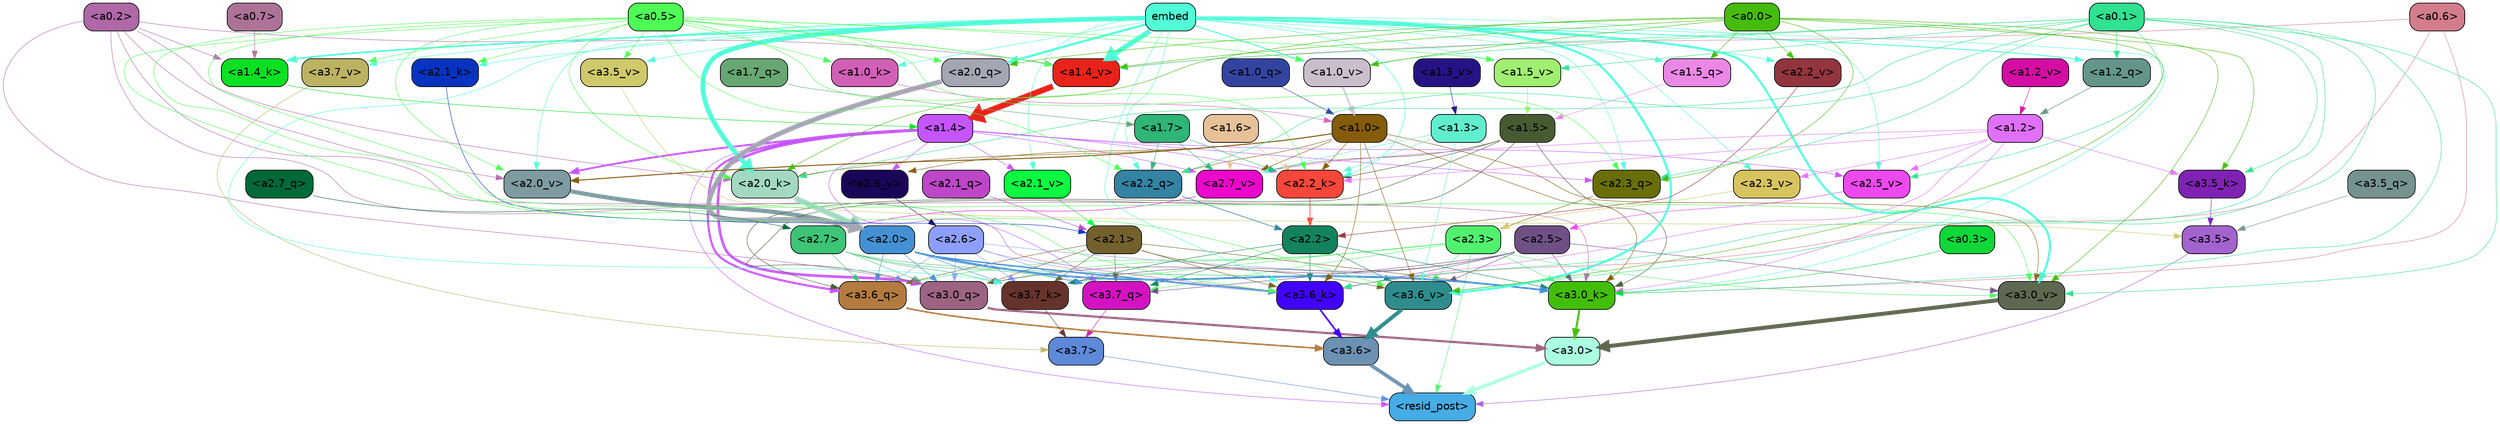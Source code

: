 strict digraph "" {
	graph [bgcolor=transparent,
		layout=dot,
		overlap=false,
		splines=true
	];
	"<a3.7>"	[color=black,
		fillcolor="#5d89d8",
		fontname=Helvetica,
		shape=box,
		style="filled, rounded"];
	"<resid_post>"	[color=black,
		fillcolor="#46ace5",
		fontname=Helvetica,
		shape=box,
		style="filled, rounded"];
	"<a3.7>" -> "<resid_post>"	[color="#5d89d8",
		penwidth=0.6];
	"<a3.6>"	[color=black,
		fillcolor="#6c91b2",
		fontname=Helvetica,
		shape=box,
		style="filled, rounded"];
	"<a3.6>" -> "<resid_post>"	[color="#6c91b2",
		penwidth=4.646730065345764];
	"<a3.5>"	[color=black,
		fillcolor="#a464d0",
		fontname=Helvetica,
		shape=box,
		style="filled, rounded"];
	"<a3.5>" -> "<resid_post>"	[color="#a464d0",
		penwidth=0.6];
	"<a3.0>"	[color=black,
		fillcolor="#aaffe0",
		fontname=Helvetica,
		shape=box,
		style="filled, rounded"];
	"<a3.0>" -> "<resid_post>"	[color="#aaffe0",
		penwidth=4.323132634162903];
	"<a2.3>"	[color=black,
		fillcolor="#51f16f",
		fontname=Helvetica,
		shape=box,
		style="filled, rounded"];
	"<a2.3>" -> "<resid_post>"	[color="#51f16f",
		penwidth=0.6];
	"<a3.7_q>"	[color=black,
		fillcolor="#d412c2",
		fontname=Helvetica,
		shape=box,
		style="filled, rounded"];
	"<a2.3>" -> "<a3.7_q>"	[color="#51f16f",
		penwidth=0.6];
	"<a3.6_q>"	[color=black,
		fillcolor="#b47b3f",
		fontname=Helvetica,
		shape=box,
		style="filled, rounded"];
	"<a2.3>" -> "<a3.6_q>"	[color="#51f16f",
		penwidth=0.6];
	"<a3.0_q>"	[color=black,
		fillcolor="#9c6482",
		fontname=Helvetica,
		shape=box,
		style="filled, rounded"];
	"<a2.3>" -> "<a3.0_q>"	[color="#51f16f",
		penwidth=0.6];
	"<a3.7_k>"	[color=black,
		fillcolor="#65332c",
		fontname=Helvetica,
		shape=box,
		style="filled, rounded"];
	"<a2.3>" -> "<a3.7_k>"	[color="#51f16f",
		penwidth=0.6];
	"<a3.0_k>"	[color=black,
		fillcolor="#42be09",
		fontname=Helvetica,
		shape=box,
		style="filled, rounded"];
	"<a2.3>" -> "<a3.0_k>"	[color="#51f16f",
		penwidth=0.6];
	"<a3.6_v>"	[color=black,
		fillcolor="#2f8c8d",
		fontname=Helvetica,
		shape=box,
		style="filled, rounded"];
	"<a2.3>" -> "<a3.6_v>"	[color="#51f16f",
		penwidth=0.6];
	"<a3.0_v>"	[color=black,
		fillcolor="#5e6750",
		fontname=Helvetica,
		shape=box,
		style="filled, rounded"];
	"<a2.3>" -> "<a3.0_v>"	[color="#51f16f",
		penwidth=0.6];
	"<a1.4>"	[color=black,
		fillcolor="#c555fe",
		fontname=Helvetica,
		shape=box,
		style="filled, rounded"];
	"<a1.4>" -> "<resid_post>"	[color="#c555fe",
		penwidth=0.6];
	"<a1.4>" -> "<a3.7_q>"	[color="#c555fe",
		penwidth=0.6];
	"<a1.4>" -> "<a3.6_q>"	[color="#c555fe",
		penwidth=2.700703263282776];
	"<a1.4>" -> "<a3.0_q>"	[color="#c555fe",
		penwidth=3.34255850315094];
	"<a2.3_q>"	[color=black,
		fillcolor="#6a6e0a",
		fontname=Helvetica,
		shape=box,
		style="filled, rounded"];
	"<a1.4>" -> "<a2.3_q>"	[color="#c555fe",
		penwidth=0.6];
	"<a2.2_k>"	[color=black,
		fillcolor="#f8473a",
		fontname=Helvetica,
		shape=box,
		style="filled, rounded"];
	"<a1.4>" -> "<a2.2_k>"	[color="#c555fe",
		penwidth=0.6];
	"<a2.7_v>"	[color=black,
		fillcolor="#eb07cb",
		fontname=Helvetica,
		shape=box,
		style="filled, rounded"];
	"<a1.4>" -> "<a2.7_v>"	[color="#c555fe",
		penwidth=0.6];
	"<a2.6_v>"	[color=black,
		fillcolor="#1a0658",
		fontname=Helvetica,
		shape=box,
		style="filled, rounded"];
	"<a1.4>" -> "<a2.6_v>"	[color="#c555fe",
		penwidth=0.6];
	"<a2.5_v>"	[color=black,
		fillcolor="#ec49ef",
		fontname=Helvetica,
		shape=box,
		style="filled, rounded"];
	"<a1.4>" -> "<a2.5_v>"	[color="#c555fe",
		penwidth=0.6];
	"<a2.1_v>"	[color=black,
		fillcolor="#08fb41",
		fontname=Helvetica,
		shape=box,
		style="filled, rounded"];
	"<a1.4>" -> "<a2.1_v>"	[color="#c555fe",
		penwidth=0.6];
	"<a2.0_v>"	[color=black,
		fillcolor="#7d9ba1",
		fontname=Helvetica,
		shape=box,
		style="filled, rounded"];
	"<a1.4>" -> "<a2.0_v>"	[color="#c555fe",
		penwidth=2.387977123260498];
	"<a3.7_q>" -> "<a3.7>"	[color="#d412c2",
		penwidth=0.6];
	"<a3.6_q>" -> "<a3.6>"	[color="#b47b3f",
		penwidth=2.03758105635643];
	"<a3.5_q>"	[color=black,
		fillcolor="#759290",
		fontname=Helvetica,
		shape=box,
		style="filled, rounded"];
	"<a3.5_q>" -> "<a3.5>"	[color="#759290",
		penwidth=0.6];
	"<a3.0_q>" -> "<a3.0>"	[color="#9c6482",
		penwidth=2.8638100624084473];
	"<a3.7_k>" -> "<a3.7>"	[color="#65332c",
		penwidth=0.6];
	"<a3.6_k>"	[color=black,
		fillcolor="#4003fe",
		fontname=Helvetica,
		shape=box,
		style="filled, rounded"];
	"<a3.6_k>" -> "<a3.6>"	[color="#4003fe",
		penwidth=2.174198240041733];
	"<a3.5_k>"	[color=black,
		fillcolor="#7f22b4",
		fontname=Helvetica,
		shape=box,
		style="filled, rounded"];
	"<a3.5_k>" -> "<a3.5>"	[color="#7f22b4",
		penwidth=0.6];
	"<a3.0_k>" -> "<a3.0>"	[color="#42be09",
		penwidth=2.6274144649505615];
	"<a3.7_v>"	[color=black,
		fillcolor="#bcb362",
		fontname=Helvetica,
		shape=box,
		style="filled, rounded"];
	"<a3.7_v>" -> "<a3.7>"	[color="#bcb362",
		penwidth=0.6];
	"<a3.6_v>" -> "<a3.6>"	[color="#2f8c8d",
		penwidth=5.002329230308533];
	"<a3.5_v>"	[color=black,
		fillcolor="#cfc96a",
		fontname=Helvetica,
		shape=box,
		style="filled, rounded"];
	"<a3.5_v>" -> "<a3.5>"	[color="#cfc96a",
		penwidth=0.6];
	"<a3.0_v>" -> "<a3.0>"	[color="#5e6750",
		penwidth=5.188832879066467];
	"<a2.7>"	[color=black,
		fillcolor="#3ec476",
		fontname=Helvetica,
		shape=box,
		style="filled, rounded"];
	"<a2.7>" -> "<a3.7_q>"	[color="#3ec476",
		penwidth=0.6];
	"<a2.7>" -> "<a3.6_q>"	[color="#3ec476",
		penwidth=0.6];
	"<a2.7>" -> "<a3.0_q>"	[color="#3ec476",
		penwidth=0.6];
	"<a2.7>" -> "<a3.7_k>"	[color="#3ec476",
		penwidth=0.6];
	"<a2.7>" -> "<a3.0_k>"	[color="#3ec476",
		penwidth=0.6];
	"<a2.6>"	[color=black,
		fillcolor="#8e9ff9",
		fontname=Helvetica,
		shape=box,
		style="filled, rounded"];
	"<a2.6>" -> "<a3.7_q>"	[color="#8e9ff9",
		penwidth=0.6];
	"<a2.6>" -> "<a3.6_q>"	[color="#8e9ff9",
		penwidth=0.6];
	"<a2.6>" -> "<a3.0_q>"	[color="#8e9ff9",
		penwidth=0.6];
	"<a2.6>" -> "<a3.7_k>"	[color="#8e9ff9",
		penwidth=0.6];
	"<a2.6>" -> "<a3.6_k>"	[color="#8e9ff9",
		penwidth=0.6];
	"<a2.6>" -> "<a3.0_k>"	[color="#8e9ff9",
		penwidth=0.6];
	"<a2.5>"	[color=black,
		fillcolor="#6e5085",
		fontname=Helvetica,
		shape=box,
		style="filled, rounded"];
	"<a2.5>" -> "<a3.7_q>"	[color="#6e5085",
		penwidth=0.6];
	"<a2.5>" -> "<a3.0_q>"	[color="#6e5085",
		penwidth=0.6];
	"<a2.5>" -> "<a3.7_k>"	[color="#6e5085",
		penwidth=0.6];
	"<a2.5>" -> "<a3.6_k>"	[color="#6e5085",
		penwidth=0.6];
	"<a2.5>" -> "<a3.0_k>"	[color="#6e5085",
		penwidth=0.6];
	"<a2.5>" -> "<a3.6_v>"	[color="#6e5085",
		penwidth=0.6];
	"<a2.5>" -> "<a3.0_v>"	[color="#6e5085",
		penwidth=0.6];
	"<a2.2>"	[color=black,
		fillcolor="#13835d",
		fontname=Helvetica,
		shape=box,
		style="filled, rounded"];
	"<a2.2>" -> "<a3.7_q>"	[color="#13835d",
		penwidth=0.6];
	"<a2.2>" -> "<a3.7_k>"	[color="#13835d",
		penwidth=0.6];
	"<a2.2>" -> "<a3.6_k>"	[color="#13835d",
		penwidth=0.6];
	"<a2.2>" -> "<a3.0_k>"	[color="#13835d",
		penwidth=0.6];
	"<a2.2>" -> "<a3.6_v>"	[color="#13835d",
		penwidth=0.6];
	"<a2.1>"	[color=black,
		fillcolor="#73612d",
		fontname=Helvetica,
		shape=box,
		style="filled, rounded"];
	"<a2.1>" -> "<a3.7_q>"	[color="#73612d",
		penwidth=0.6];
	"<a2.1>" -> "<a3.6_q>"	[color="#73612d",
		penwidth=0.6];
	"<a2.1>" -> "<a3.0_q>"	[color="#73612d",
		penwidth=0.6];
	"<a2.1>" -> "<a3.7_k>"	[color="#73612d",
		penwidth=0.6];
	"<a2.1>" -> "<a3.6_k>"	[color="#73612d",
		penwidth=0.6];
	"<a2.1>" -> "<a3.0_k>"	[color="#73612d",
		penwidth=0.6];
	"<a2.1>" -> "<a3.6_v>"	[color="#73612d",
		penwidth=0.6];
	"<a2.0>"	[color=black,
		fillcolor="#4391d4",
		fontname=Helvetica,
		shape=box,
		style="filled, rounded"];
	"<a2.0>" -> "<a3.7_q>"	[color="#4391d4",
		penwidth=0.6];
	"<a2.0>" -> "<a3.6_q>"	[color="#4391d4",
		penwidth=0.6];
	"<a2.0>" -> "<a3.0_q>"	[color="#4391d4",
		penwidth=0.6];
	"<a2.0>" -> "<a3.7_k>"	[color="#4391d4",
		penwidth=0.6];
	"<a2.0>" -> "<a3.6_k>"	[color="#4391d4",
		penwidth=1.6454488784074783];
	"<a2.0>" -> "<a3.0_k>"	[color="#4391d4",
		penwidth=2.2218968719244003];
	"<a1.5>"	[color=black,
		fillcolor="#475b33",
		fontname=Helvetica,
		shape=box,
		style="filled, rounded"];
	"<a1.5>" -> "<a3.6_q>"	[color="#475b33",
		penwidth=0.6];
	"<a1.5>" -> "<a3.0_q>"	[color="#475b33",
		penwidth=0.6];
	"<a1.5>" -> "<a3.0_k>"	[color="#475b33",
		penwidth=0.6];
	"<a1.5>" -> "<a2.2_k>"	[color="#475b33",
		penwidth=0.6];
	"<a1.5>" -> "<a2.7_v>"	[color="#475b33",
		penwidth=0.6];
	"<a0.2>"	[color=black,
		fillcolor="#af68a8",
		fontname=Helvetica,
		shape=box,
		style="filled, rounded"];
	"<a0.2>" -> "<a3.0_q>"	[color="#af68a8",
		penwidth=0.6];
	"<a0.2>" -> "<a3.6_k>"	[color="#af68a8",
		penwidth=0.6];
	"<a0.2>" -> "<a3.0_k>"	[color="#af68a8",
		penwidth=0.6];
	"<a2.0_k>"	[color=black,
		fillcolor="#a3d9c2",
		fontname=Helvetica,
		shape=box,
		style="filled, rounded"];
	"<a0.2>" -> "<a2.0_k>"	[color="#af68a8",
		penwidth=0.6];
	"<a0.2>" -> "<a2.0_v>"	[color="#af68a8",
		penwidth=0.6];
	"<a1.4_k>"	[color=black,
		fillcolor="#0ae123",
		fontname=Helvetica,
		shape=box,
		style="filled, rounded"];
	"<a0.2>" -> "<a1.4_k>"	[color="#af68a8",
		penwidth=0.6];
	"<a1.4_v>"	[color=black,
		fillcolor="#ea231a",
		fontname=Helvetica,
		shape=box,
		style="filled, rounded"];
	"<a0.2>" -> "<a1.4_v>"	[color="#af68a8",
		penwidth=0.6];
	embed	[color=black,
		fillcolor="#51fcd7",
		fontname=Helvetica,
		shape=box,
		style="filled, rounded"];
	embed -> "<a3.7_k>"	[color="#51fcd7",
		penwidth=0.6];
	embed -> "<a3.6_k>"	[color="#51fcd7",
		penwidth=0.6];
	embed -> "<a3.0_k>"	[color="#51fcd7",
		penwidth=0.6];
	embed -> "<a3.7_v>"	[color="#51fcd7",
		penwidth=0.6];
	embed -> "<a3.6_v>"	[color="#51fcd7",
		penwidth=2.8301228284835815];
	embed -> "<a3.5_v>"	[color="#51fcd7",
		penwidth=0.6];
	embed -> "<a3.0_v>"	[color="#51fcd7",
		penwidth=2.7660785913467407];
	embed -> "<a2.3_q>"	[color="#51fcd7",
		penwidth=0.6];
	"<a2.2_q>"	[color=black,
		fillcolor="#3583a3",
		fontname=Helvetica,
		shape=box,
		style="filled, rounded"];
	embed -> "<a2.2_q>"	[color="#51fcd7",
		penwidth=0.6];
	"<a2.0_q>"	[color=black,
		fillcolor="#a4a6b3",
		fontname=Helvetica,
		shape=box,
		style="filled, rounded"];
	embed -> "<a2.0_q>"	[color="#51fcd7",
		penwidth=2.918822765350342];
	embed -> "<a2.2_k>"	[color="#51fcd7",
		penwidth=0.7099294662475586];
	"<a2.1_k>"	[color=black,
		fillcolor="#0733c0",
		fontname=Helvetica,
		shape=box,
		style="filled, rounded"];
	embed -> "<a2.1_k>"	[color="#51fcd7",
		penwidth=0.6];
	embed -> "<a2.0_k>"	[color="#51fcd7",
		penwidth=6.075345039367676];
	embed -> "<a2.5_v>"	[color="#51fcd7",
		penwidth=0.6];
	"<a2.3_v>"	[color=black,
		fillcolor="#d7c460",
		fontname=Helvetica,
		shape=box,
		style="filled, rounded"];
	embed -> "<a2.3_v>"	[color="#51fcd7",
		penwidth=0.6];
	"<a2.2_v>"	[color=black,
		fillcolor="#92353e",
		fontname=Helvetica,
		shape=box,
		style="filled, rounded"];
	embed -> "<a2.2_v>"	[color="#51fcd7",
		penwidth=0.6909599304199219];
	embed -> "<a2.1_v>"	[color="#51fcd7",
		penwidth=0.6];
	embed -> "<a2.0_v>"	[color="#51fcd7",
		penwidth=0.6];
	"<a1.5_q>"	[color=black,
		fillcolor="#eb88e6",
		fontname=Helvetica,
		shape=box,
		style="filled, rounded"];
	embed -> "<a1.5_q>"	[color="#51fcd7",
		penwidth=0.6];
	"<a1.2_q>"	[color=black,
		fillcolor="#64958a",
		fontname=Helvetica,
		shape=box,
		style="filled, rounded"];
	embed -> "<a1.2_q>"	[color="#51fcd7",
		penwidth=1.1075286865234375];
	embed -> "<a1.4_k>"	[color="#51fcd7",
		penwidth=2.043105125427246];
	"<a1.0_k>"	[color=black,
		fillcolor="#d260b6",
		fontname=Helvetica,
		shape=box,
		style="filled, rounded"];
	embed -> "<a1.0_k>"	[color="#51fcd7",
		penwidth=0.6];
	"<a1.5_v>"	[color=black,
		fillcolor="#a1ef71",
		fontname=Helvetica,
		shape=box,
		style="filled, rounded"];
	embed -> "<a1.5_v>"	[color="#51fcd7",
		penwidth=0.6];
	embed -> "<a1.4_v>"	[color="#51fcd7",
		penwidth=6.46385931968689];
	"<a1.0_v>"	[color=black,
		fillcolor="#cabecd",
		fontname=Helvetica,
		shape=box,
		style="filled, rounded"];
	embed -> "<a1.0_v>"	[color="#51fcd7",
		penwidth=1.273291826248169];
	"<a1.2>"	[color=black,
		fillcolor="#e170f8",
		fontname=Helvetica,
		shape=box,
		style="filled, rounded"];
	"<a1.2>" -> "<a3.6_k>"	[color="#e170f8",
		penwidth=0.6];
	"<a1.2>" -> "<a3.5_k>"	[color="#e170f8",
		penwidth=0.6];
	"<a1.2>" -> "<a3.0_k>"	[color="#e170f8",
		penwidth=0.6];
	"<a1.2>" -> "<a2.2_k>"	[color="#e170f8",
		penwidth=0.6];
	"<a1.2>" -> "<a2.7_v>"	[color="#e170f8",
		penwidth=0.6];
	"<a1.2>" -> "<a2.5_v>"	[color="#e170f8",
		penwidth=0.6];
	"<a1.2>" -> "<a2.3_v>"	[color="#e170f8",
		penwidth=0.6];
	"<a1.0>"	[color=black,
		fillcolor="#845c0a",
		fontname=Helvetica,
		shape=box,
		style="filled, rounded"];
	"<a1.0>" -> "<a3.6_k>"	[color="#845c0a",
		penwidth=0.6];
	"<a1.0>" -> "<a3.0_k>"	[color="#845c0a",
		penwidth=0.6];
	"<a1.0>" -> "<a3.6_v>"	[color="#845c0a",
		penwidth=0.6];
	"<a1.0>" -> "<a3.0_v>"	[color="#845c0a",
		penwidth=0.6];
	"<a1.0>" -> "<a2.2_q>"	[color="#845c0a",
		penwidth=0.6];
	"<a1.0>" -> "<a2.2_k>"	[color="#845c0a",
		penwidth=0.6];
	"<a1.0>" -> "<a2.0_k>"	[color="#845c0a",
		penwidth=0.6];
	"<a1.0>" -> "<a2.7_v>"	[color="#845c0a",
		penwidth=0.6];
	"<a1.0>" -> "<a2.6_v>"	[color="#845c0a",
		penwidth=0.6];
	"<a1.0>" -> "<a2.0_v>"	[color="#845c0a",
		penwidth=1.2435333728790283];
	"<a0.6>"	[color=black,
		fillcolor="#d37c8c",
		fontname=Helvetica,
		shape=box,
		style="filled, rounded"];
	"<a0.6>" -> "<a3.6_k>"	[color="#d37c8c",
		penwidth=0.6];
	"<a0.6>" -> "<a3.0_k>"	[color="#d37c8c",
		penwidth=0.6];
	"<a0.6>" -> "<a1.4_v>"	[color="#d37c8c",
		penwidth=0.6];
	"<a0.5>"	[color=black,
		fillcolor="#4dfd55",
		fontname=Helvetica,
		shape=box,
		style="filled, rounded"];
	"<a0.5>" -> "<a3.6_k>"	[color="#4dfd55",
		penwidth=0.6];
	"<a0.5>" -> "<a3.7_v>"	[color="#4dfd55",
		penwidth=0.6];
	"<a0.5>" -> "<a3.6_v>"	[color="#4dfd55",
		penwidth=0.6];
	"<a0.5>" -> "<a3.5_v>"	[color="#4dfd55",
		penwidth=0.6];
	"<a0.5>" -> "<a3.0_v>"	[color="#4dfd55",
		penwidth=0.6124261617660522];
	"<a0.5>" -> "<a2.3_q>"	[color="#4dfd55",
		penwidth=0.6];
	"<a0.5>" -> "<a2.2_q>"	[color="#4dfd55",
		penwidth=0.6];
	"<a0.5>" -> "<a2.0_q>"	[color="#4dfd55",
		penwidth=0.6];
	"<a0.5>" -> "<a2.2_k>"	[color="#4dfd55",
		penwidth=0.6];
	"<a0.5>" -> "<a2.1_k>"	[color="#4dfd55",
		penwidth=0.6];
	"<a0.5>" -> "<a2.0_k>"	[color="#4dfd55",
		penwidth=0.6112704277038574];
	"<a0.5>" -> "<a2.0_v>"	[color="#4dfd55",
		penwidth=0.6];
	"<a0.5>" -> "<a1.0_k>"	[color="#4dfd55",
		penwidth=0.6];
	"<a0.5>" -> "<a1.5_v>"	[color="#4dfd55",
		penwidth=0.6];
	"<a0.5>" -> "<a1.4_v>"	[color="#4dfd55",
		penwidth=0.9145197868347168];
	"<a0.5>" -> "<a1.0_v>"	[color="#4dfd55",
		penwidth=0.6];
	"<a0.1>"	[color=black,
		fillcolor="#30e190",
		fontname=Helvetica,
		shape=box,
		style="filled, rounded"];
	"<a0.1>" -> "<a3.6_k>"	[color="#30e190",
		penwidth=0.6];
	"<a0.1>" -> "<a3.5_k>"	[color="#30e190",
		penwidth=0.6];
	"<a0.1>" -> "<a3.0_k>"	[color="#30e190",
		penwidth=0.6];
	"<a0.1>" -> "<a3.6_v>"	[color="#30e190",
		penwidth=0.6];
	"<a0.1>" -> "<a3.0_v>"	[color="#30e190",
		penwidth=0.6];
	"<a0.1>" -> "<a2.3_q>"	[color="#30e190",
		penwidth=0.6];
	"<a0.1>" -> "<a2.2_q>"	[color="#30e190",
		penwidth=0.6];
	"<a0.1>" -> "<a2.0_k>"	[color="#30e190",
		penwidth=0.6];
	"<a0.1>" -> "<a2.5_v>"	[color="#30e190",
		penwidth=0.6];
	"<a0.1>" -> "<a1.2_q>"	[color="#30e190",
		penwidth=0.6];
	"<a0.1>" -> "<a1.5_v>"	[color="#30e190",
		penwidth=0.6];
	"<a0.1>" -> "<a1.4_v>"	[color="#30e190",
		penwidth=0.6];
	"<a0.1>" -> "<a1.0_v>"	[color="#30e190",
		penwidth=0.6];
	"<a0.0>"	[color=black,
		fillcolor="#45bc0c",
		fontname=Helvetica,
		shape=box,
		style="filled, rounded"];
	"<a0.0>" -> "<a3.5_k>"	[color="#45bc0c",
		penwidth=0.6];
	"<a0.0>" -> "<a3.6_v>"	[color="#45bc0c",
		penwidth=0.6];
	"<a0.0>" -> "<a3.0_v>"	[color="#45bc0c",
		penwidth=0.6];
	"<a0.0>" -> "<a2.3_q>"	[color="#45bc0c",
		penwidth=0.6];
	"<a0.0>" -> "<a2.0_q>"	[color="#45bc0c",
		penwidth=0.6];
	"<a0.0>" -> "<a2.0_k>"	[color="#45bc0c",
		penwidth=0.6];
	"<a0.0>" -> "<a2.2_v>"	[color="#45bc0c",
		penwidth=0.6];
	"<a0.0>" -> "<a1.5_q>"	[color="#45bc0c",
		penwidth=0.6];
	"<a0.0>" -> "<a1.4_v>"	[color="#45bc0c",
		penwidth=0.6];
	"<a0.0>" -> "<a1.0_v>"	[color="#45bc0c",
		penwidth=0.6];
	"<a0.3>"	[color=black,
		fillcolor="#0ed739",
		fontname=Helvetica,
		shape=box,
		style="filled, rounded"];
	"<a0.3>" -> "<a3.0_k>"	[color="#0ed739",
		penwidth=0.6];
	"<a1.3>"	[color=black,
		fillcolor="#60eecf",
		fontname=Helvetica,
		shape=box,
		style="filled, rounded"];
	"<a1.3>" -> "<a3.6_v>"	[color="#60eecf",
		penwidth=0.6];
	"<a1.3>" -> "<a2.2_k>"	[color="#60eecf",
		penwidth=0.6];
	"<a1.3>" -> "<a2.7_v>"	[color="#60eecf",
		penwidth=0.6];
	"<a2.7_q>"	[color=black,
		fillcolor="#026938",
		fontname=Helvetica,
		shape=box,
		style="filled, rounded"];
	"<a2.7_q>" -> "<a2.7>"	[color="#026938",
		penwidth=0.6];
	"<a2.3_q>" -> "<a2.3>"	[color="#6a6e0a",
		penwidth=0.6];
	"<a2.2_q>" -> "<a2.2>"	[color="#3583a3",
		penwidth=0.8114519119262695];
	"<a2.1_q>"	[color=black,
		fillcolor="#bd47c8",
		fontname=Helvetica,
		shape=box,
		style="filled, rounded"];
	"<a2.1_q>" -> "<a2.1>"	[color="#bd47c8",
		penwidth=0.6];
	"<a2.0_q>" -> "<a2.0>"	[color="#a4a6b3",
		penwidth=6.2323237657547];
	"<a2.2_k>" -> "<a2.2>"	[color="#f8473a",
		penwidth=0.9331893920898438];
	"<a2.1_k>" -> "<a2.1>"	[color="#0733c0",
		penwidth=0.6];
	"<a2.0_k>" -> "<a2.0>"	[color="#a3d9c2",
		penwidth=7.158664226531982];
	"<a2.7_v>" -> "<a2.7>"	[color="#eb07cb",
		penwidth=0.6];
	"<a2.6_v>" -> "<a2.6>"	[color="#1a0658",
		penwidth=0.6];
	"<a2.5_v>" -> "<a2.5>"	[color="#ec49ef",
		penwidth=0.6657319068908691];
	"<a2.3_v>" -> "<a2.3>"	[color="#d7c460",
		penwidth=0.6];
	"<a2.2_v>" -> "<a2.2>"	[color="#92353e",
		penwidth=0.6];
	"<a2.1_v>" -> "<a2.1>"	[color="#08fb41",
		penwidth=0.6];
	"<a2.0_v>" -> "<a2.0>"	[color="#7d9ba1",
		penwidth=5.380099236965179];
	"<a1.7>"	[color=black,
		fillcolor="#2fb576",
		fontname=Helvetica,
		shape=box,
		style="filled, rounded"];
	"<a1.7>" -> "<a2.2_q>"	[color="#2fb576",
		penwidth=0.6];
	"<a1.7>" -> "<a2.2_k>"	[color="#2fb576",
		penwidth=0.6];
	"<a1.7>" -> "<a2.7_v>"	[color="#2fb576",
		penwidth=0.6];
	"<a1.6>"	[color=black,
		fillcolor="#e7c198",
		fontname=Helvetica,
		shape=box,
		style="filled, rounded"];
	"<a1.6>" -> "<a2.2_k>"	[color="#e7c198",
		penwidth=0.6];
	"<a1.6>" -> "<a2.7_v>"	[color="#e7c198",
		penwidth=0.6];
	"<a1.7_q>"	[color=black,
		fillcolor="#66a772",
		fontname=Helvetica,
		shape=box,
		style="filled, rounded"];
	"<a1.7_q>" -> "<a1.7>"	[color="#66a772",
		penwidth=0.6];
	"<a1.5_q>" -> "<a1.5>"	[color="#eb88e6",
		penwidth=0.6];
	"<a1.2_q>" -> "<a1.2>"	[color="#64958a",
		penwidth=0.6965713500976562];
	"<a1.0_q>"	[color=black,
		fillcolor="#3344a0",
		fontname=Helvetica,
		shape=box,
		style="filled, rounded"];
	"<a1.0_q>" -> "<a1.0>"	[color="#3344a0",
		penwidth=0.6];
	"<a1.4_k>" -> "<a1.4>"	[color="#0ae123",
		penwidth=0.6];
	"<a1.0_k>" -> "<a1.0>"	[color="#d260b6",
		penwidth=0.6];
	"<a1.5_v>" -> "<a1.5>"	[color="#a1ef71",
		penwidth=0.6];
	"<a1.4_v>" -> "<a1.4>"	[color="#ea231a",
		penwidth=7.649995803833008];
	"<a1.3_v>"	[color=black,
		fillcolor="#271285",
		fontname=Helvetica,
		shape=box,
		style="filled, rounded"];
	"<a1.3_v>" -> "<a1.3>"	[color="#271285",
		penwidth=0.6];
	"<a1.2_v>"	[color=black,
		fillcolor="#d40ea4",
		fontname=Helvetica,
		shape=box,
		style="filled, rounded"];
	"<a1.2_v>" -> "<a1.2>"	[color="#d40ea4",
		penwidth=0.6];
	"<a1.0_v>" -> "<a1.0>"	[color="#cabecd",
		penwidth=2.050852060317993];
	"<a0.7>"	[color=black,
		fillcolor="#ad7397",
		fontname=Helvetica,
		shape=box,
		style="filled, rounded"];
	"<a0.7>" -> "<a1.4_k>"	[color="#ad7397",
		penwidth=0.6];
}
